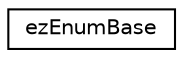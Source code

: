 digraph "Graphical Class Hierarchy"
{
 // LATEX_PDF_SIZE
  edge [fontname="Helvetica",fontsize="10",labelfontname="Helvetica",labelfontsize="10"];
  node [fontname="Helvetica",fontsize="10",shape=record];
  rankdir="LR";
  Node0 [label="ezEnumBase",height=0.2,width=0.4,color="black", fillcolor="white", style="filled",URL="$df/d46/classez_enum_base.htm",tooltip="Dummy type to pass to templates and macros that expect a base type for an enum class."];
}
